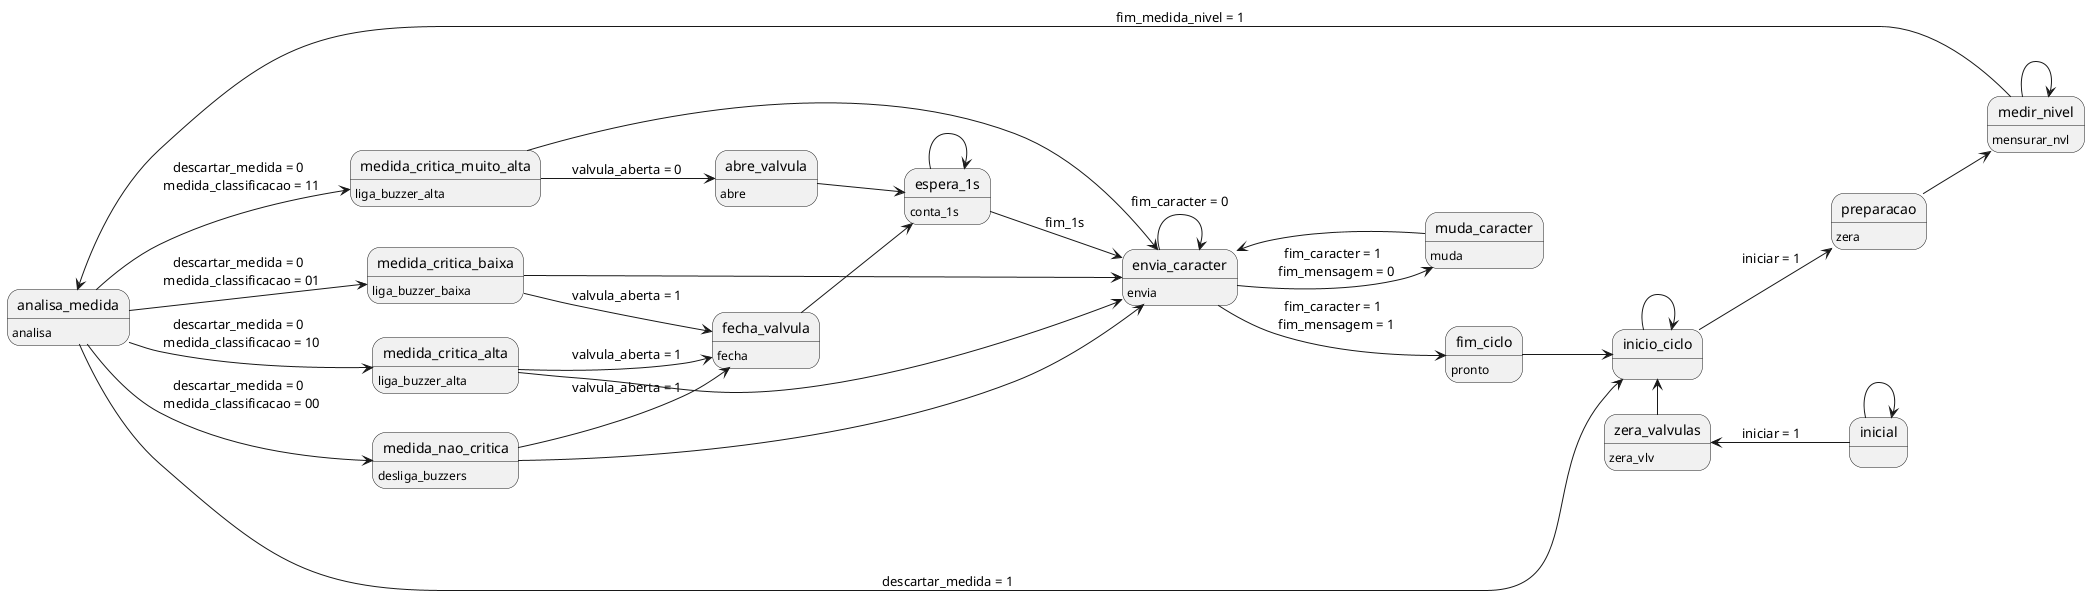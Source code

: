 @startuml StateMachine
left to right direction
state inicial
state zera_valvulas : zera_vlv
state inicio_ciclo
state preparacao : zera
state medir_nivel : mensurar_nvl
state analisa_medida : analisa
state medida_critica_baixa : liga_buzzer_baixa
state medida_critica_alta : liga_buzzer_alta
state medida_critica_muito_alta : liga_buzzer_alta
state medida_nao_critica : desliga_buzzers
state abre_valvula : abre
state fecha_valvula : fecha
state espera_1s : conta_1s
state envia_caracter : envia
state muda_caracter : muda
state fim_ciclo : pronto

inicial --> inicial
inicial -up-> zera_valvulas : iniciar = 1
zera_valvulas -left-> inicio_ciclo
inicio_ciclo --> inicio_ciclo
inicio_ciclo --> preparacao : iniciar = 1
preparacao --> medir_nivel
medir_nivel --> medir_nivel
medir_nivel -left-> analisa_medida : fim_medida_nivel = 1
analisa_medida --> inicio_ciclo : descartar_medida = 1
analisa_medida --> medida_nao_critica : descartar_medida = 0 \n medida_classificacao = 00
analisa_medida --> medida_critica_baixa : descartar_medida = 0 \n medida_classificacao = 01
analisa_medida --> medida_critica_alta : descartar_medida = 0 \n medida_classificacao = 10
analisa_medida -right-> medida_critica_muito_alta : descartar_medida = 0 \n medida_classificacao = 11
medida_nao_critica --> fecha_valvula : valvula_aberta = 1
medida_critica_alta --> fecha_valvula : valvula_aberta = 1
medida_critica_baixa --> fecha_valvula : valvula_aberta = 1
medida_critica_muito_alta --> abre_valvula : valvula_aberta = 0
abre_valvula --> espera_1s
fecha_valvula --> espera_1s
espera_1s --> espera_1s
espera_1s --> envia_caracter : fim_1s 
medida_nao_critica --> envia_caracter
medida_critica_alta --> envia_caracter
medida_critica_baixa --> envia_caracter
medida_critica_muito_alta --> envia_caracter
envia_caracter --> envia_caracter : fim_caracter = 0
envia_caracter --> muda_caracter : fim_caracter = 1 \n fim_mensagem = 0
muda_caracter --> envia_caracter
envia_caracter --> fim_ciclo : fim_caracter = 1 \n fim_mensagem = 1
fim_ciclo --> inicio_ciclo

@enduml
